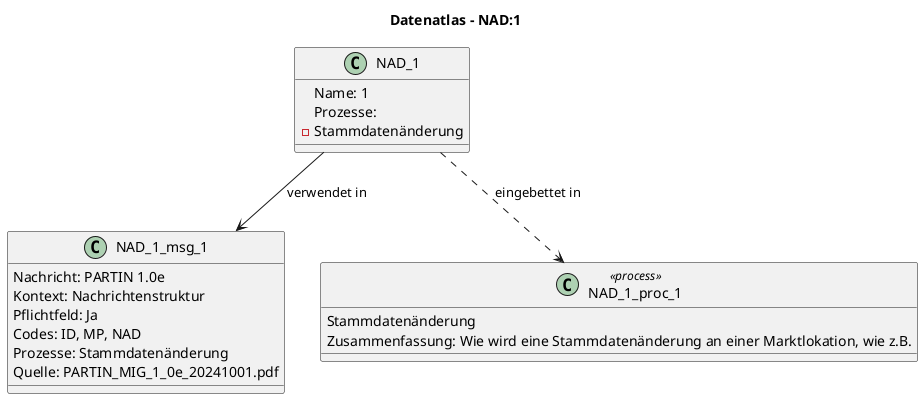 @startuml
title Datenatlas – NAD:1
class NAD_1 {
  Name: 1
  Prozesse:
    - Stammdatenänderung
}
class NAD_1_msg_1 {
  Nachricht: PARTIN 1.0e
  Kontext: Nachrichtenstruktur
  Pflichtfeld: Ja
  Codes: ID, MP, NAD
  Prozesse: Stammdatenänderung
  Quelle: PARTIN_MIG_1_0e_20241001.pdf
}
NAD_1 --> NAD_1_msg_1 : verwendet in
class NAD_1_proc_1 <<process>> {
  Stammdatenänderung
  Zusammenfassung: Wie wird eine Stammdatenänderung an einer Marktlokation, wie z.B.
}
NAD_1 ..> NAD_1_proc_1 : eingebettet in
@enduml